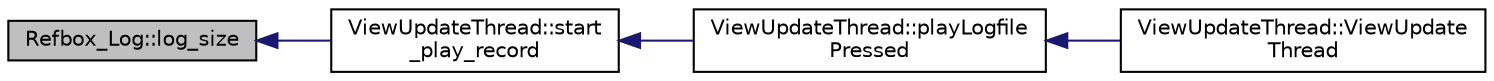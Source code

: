 digraph "Refbox_Log::log_size"
{
 // INTERACTIVE_SVG=YES
  edge [fontname="Helvetica",fontsize="10",labelfontname="Helvetica",labelfontsize="10"];
  node [fontname="Helvetica",fontsize="10",shape=record];
  rankdir="LR";
  Node1 [label="Refbox_Log::log_size",height=0.2,width=0.4,color="black", fillcolor="grey75", style="filled", fontcolor="black"];
  Node1 -> Node2 [dir="back",color="midnightblue",fontsize="10",style="solid",fontname="Helvetica"];
  Node2 [label="ViewUpdateThread::start\l_play_record",height=0.2,width=0.4,color="black", fillcolor="white", style="filled",URL="$d8/db5/class_view_update_thread.html#a3aacf2cbde4a2c248b9ee2ccd6cb9299"];
  Node2 -> Node3 [dir="back",color="midnightblue",fontsize="10",style="solid",fontname="Helvetica"];
  Node3 [label="ViewUpdateThread::playLogfile\lPressed",height=0.2,width=0.4,color="black", fillcolor="white", style="filled",URL="$d8/db5/class_view_update_thread.html#aaebb8d0af97137c9ec6147819ab304ed"];
  Node3 -> Node4 [dir="back",color="midnightblue",fontsize="10",style="solid",fontname="Helvetica"];
  Node4 [label="ViewUpdateThread::ViewUpdate\lThread",height=0.2,width=0.4,color="black", fillcolor="white", style="filled",URL="$d8/db5/class_view_update_thread.html#a39177c92f69911f0dba02dfe627e393c"];
}
